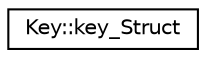 digraph "Graphical Class Hierarchy"
{
 // LATEX_PDF_SIZE
  edge [fontname="Helvetica",fontsize="10",labelfontname="Helvetica",labelfontsize="10"];
  node [fontname="Helvetica",fontsize="10",shape=record];
  rankdir="LR";
  Node0 [label="Key::key_Struct",height=0.2,width=0.4,color="black", fillcolor="white", style="filled",URL="$struct_key_1_1key___struct.html",tooltip=" "];
}
